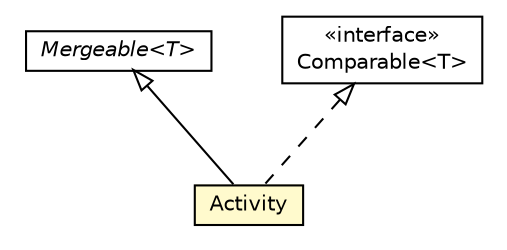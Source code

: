#!/usr/local/bin/dot
#
# Class diagram 
# Generated by UMLGraph version 5.1 (http://www.umlgraph.org/)
#

digraph G {
	edge [fontname="Helvetica",fontsize=10,labelfontname="Helvetica",labelfontsize=10];
	node [fontname="Helvetica",fontsize=10,shape=plaintext];
	nodesep=0.25;
	ranksep=0.5;
	// org.androidtransfuse.model.manifest.Activity
	c15720 [label=<<table title="org.androidtransfuse.model.manifest.Activity" border="0" cellborder="1" cellspacing="0" cellpadding="2" port="p" bgcolor="lemonChiffon" href="./Activity.html">
		<tr><td><table border="0" cellspacing="0" cellpadding="1">
<tr><td align="center" balign="center"> Activity </td></tr>
		</table></td></tr>
		</table>>, fontname="Helvetica", fontcolor="black", fontsize=10.0];
	// org.androidtransfuse.processor.Mergeable<T>
	c15845 [label=<<table title="org.androidtransfuse.processor.Mergeable" border="0" cellborder="1" cellspacing="0" cellpadding="2" port="p" href="../../processor/Mergeable.html">
		<tr><td><table border="0" cellspacing="0" cellpadding="1">
<tr><td align="center" balign="center"><font face="Helvetica-Oblique"> Mergeable&lt;T&gt; </font></td></tr>
		</table></td></tr>
		</table>>, fontname="Helvetica", fontcolor="black", fontsize=10.0];
	//org.androidtransfuse.model.manifest.Activity extends org.androidtransfuse.processor.Mergeable<java.lang.String>
	c15845:p -> c15720:p [dir=back,arrowtail=empty];
	//org.androidtransfuse.model.manifest.Activity implements java.lang.Comparable<T>
	c15940:p -> c15720:p [dir=back,arrowtail=empty,style=dashed];
	// java.lang.Comparable<T>
	c15940 [label=<<table title="java.lang.Comparable" border="0" cellborder="1" cellspacing="0" cellpadding="2" port="p" href="http://java.sun.com/j2se/1.4.2/docs/api/java/lang/Comparable.html">
		<tr><td><table border="0" cellspacing="0" cellpadding="1">
<tr><td align="center" balign="center"> &#171;interface&#187; </td></tr>
<tr><td align="center" balign="center"> Comparable&lt;T&gt; </td></tr>
		</table></td></tr>
		</table>>, fontname="Helvetica", fontcolor="black", fontsize=10.0];
}

